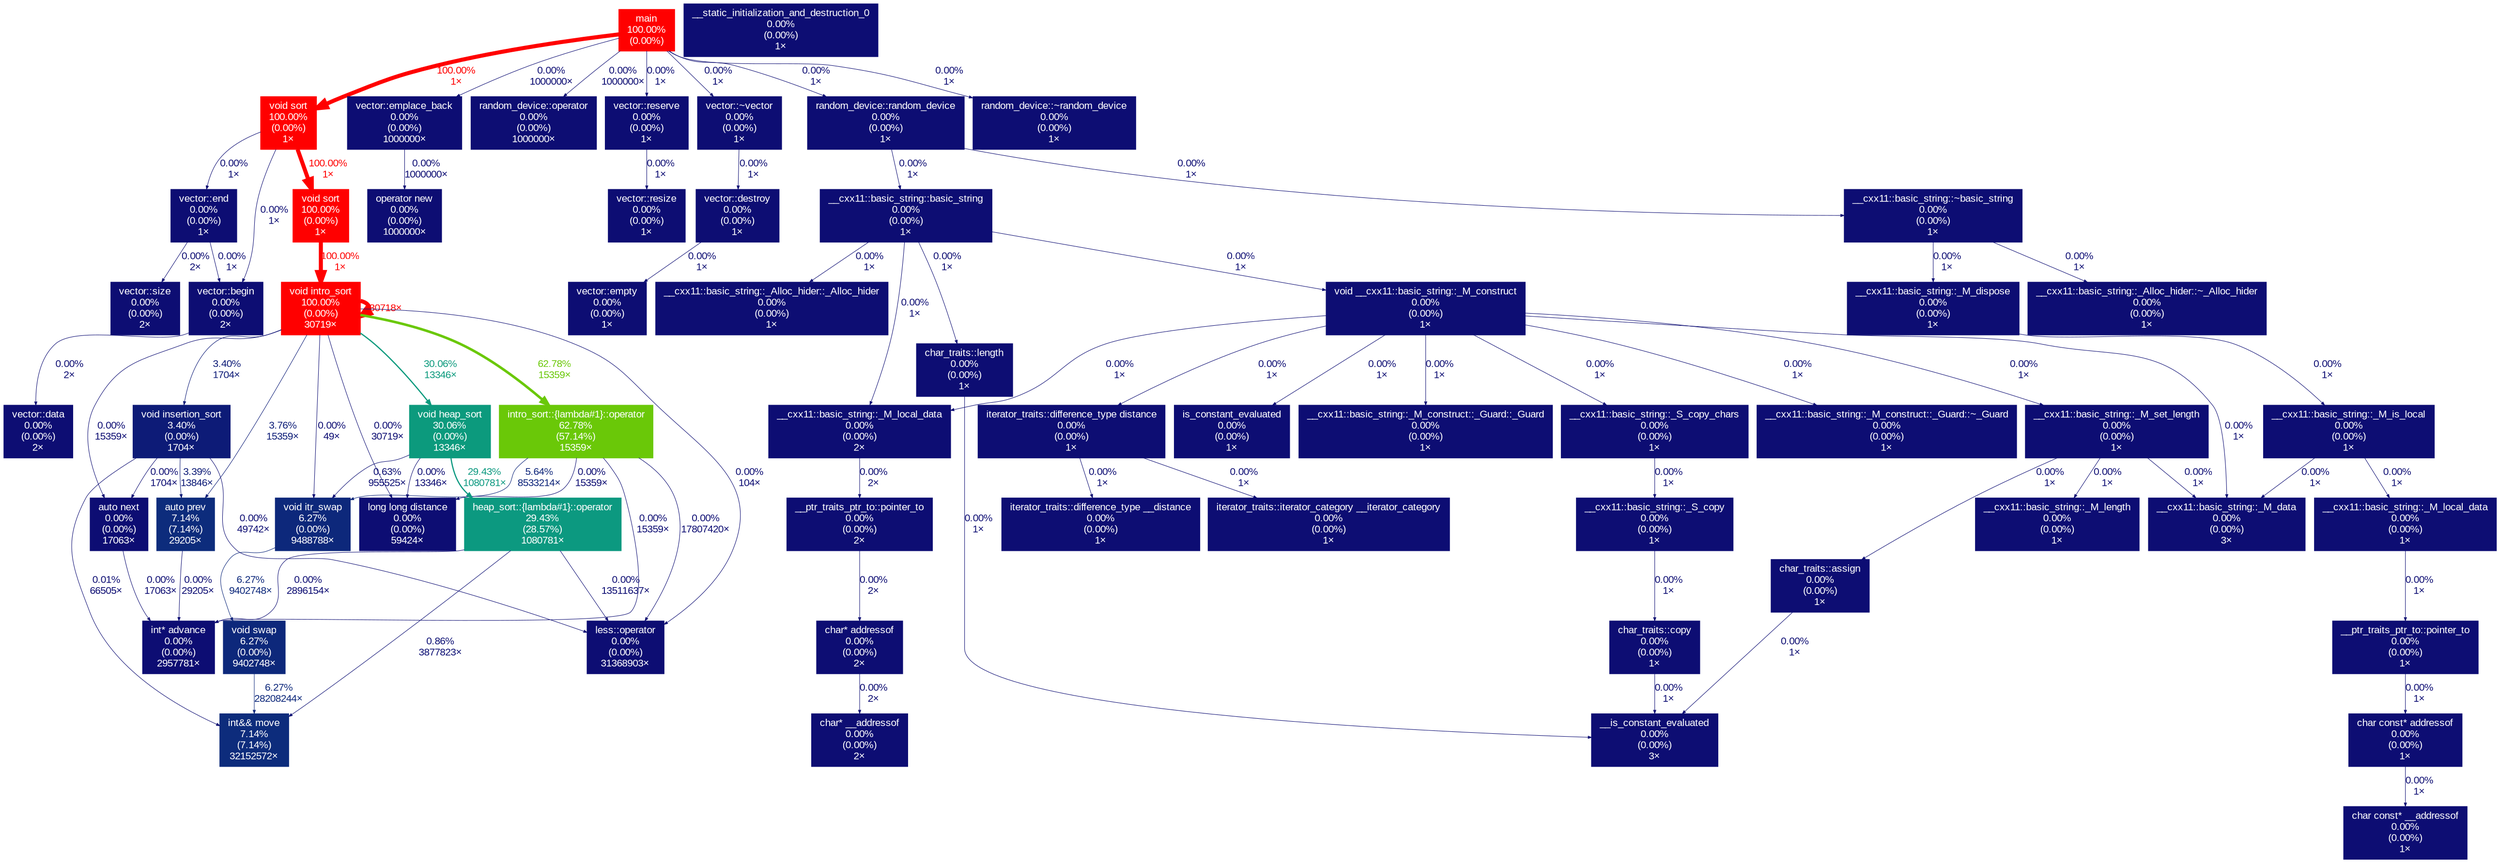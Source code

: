 digraph {
	graph [fontname=Arial, nodesep=0.125, ranksep=0.25];
	node [fontcolor=white, fontname=Arial, height=0, shape=box, style=filled, width=0];
	edge [fontname=Arial];
	1 [color="#ff0000", fontcolor="#ffffff", fontsize="10.00", label="main\n100.00%\n(0.00%)"];
	1 -> 3 [arrowsize="1.00", color="#ff0000", fontcolor="#ff0000", fontsize="10.00", label="100.00%\n1×", labeldistance="4.00", penwidth="4.00"];
	1 -> 21 [arrowsize="0.35", color="#0d0d73", fontcolor="#0d0d73", fontsize="10.00", label="0.00%\n1000000×", labeldistance="0.50", penwidth="0.50"];
	1 -> 22 [arrowsize="0.35", color="#0d0d73", fontcolor="#0d0d73", fontsize="10.00", label="0.00%\n1000000×", labeldistance="0.50", penwidth="0.50"];
	1 -> 38 [arrowsize="0.35", color="#0d0d73", fontcolor="#0d0d73", fontsize="10.00", label="0.00%\n1×", labeldistance="0.50", penwidth="0.50"];
	1 -> 39 [arrowsize="0.35", color="#0d0d73", fontcolor="#0d0d73", fontsize="10.00", label="0.00%\n1×", labeldistance="0.50", penwidth="0.50"];
	1 -> 47 [arrowsize="0.35", color="#0d0d73", fontcolor="#0d0d73", fontsize="10.00", label="0.00%\n1×", labeldistance="0.50", penwidth="0.50"];
	1 -> 48 [arrowsize="0.35", color="#0d0d73", fontcolor="#0d0d73", fontsize="10.00", label="0.00%\n1×", labeldistance="0.50", penwidth="0.50"];
	2 [color="#ff0000", fontcolor="#ffffff", fontsize="10.00", label="void intro_sort\n100.00%\n(0.00%)\n30719×"];
	2 -> 2 [arrowsize="1.00", color="#ff0000", fontcolor="#ff0000", fontsize="10.00", label="30718×", labeldistance="4.00", penwidth="4.00"];
	2 -> 5 [arrowsize="0.79", color="#6ac808", fontcolor="#6ac808", fontsize="10.00", label="62.78%\n15359×", labeldistance="2.51", penwidth="2.51"];
	2 -> 6 [arrowsize="0.55", color="#0c9a7d", fontcolor="#0c9a7d", fontsize="10.00", label="30.06%\n13346×", labeldistance="1.20", penwidth="1.20"];
	2 -> 8 [arrowsize="0.35", color="#0d1d78", fontcolor="#0d1d78", fontsize="10.00", label="3.76%\n15359×", labeldistance="0.50", penwidth="0.50"];
	2 -> 10 [arrowsize="0.35", color="#0d0d73", fontcolor="#0d0d73", fontsize="10.00", label="0.00%\n49×", labeldistance="0.50", penwidth="0.50"];
	2 -> 12 [arrowsize="0.35", color="#0d1b77", fontcolor="#0d1b77", fontsize="10.00", label="3.40%\n1704×", labeldistance="0.50", penwidth="0.50"];
	2 -> 19 [arrowsize="0.35", color="#0d0d73", fontcolor="#0d0d73", fontsize="10.00", label="0.00%\n104×", labeldistance="0.50", penwidth="0.50"];
	2 -> 24 [arrowsize="0.35", color="#0d0d73", fontcolor="#0d0d73", fontsize="10.00", label="0.00%\n30719×", labeldistance="0.50", penwidth="0.50"];
	2 -> 25 [arrowsize="0.35", color="#0d0d73", fontcolor="#0d0d73", fontsize="10.00", label="0.00%\n15359×", labeldistance="0.50", penwidth="0.50"];
	3 [color="#ff0000", fontcolor="#ffffff", fontsize="10.00", label="void sort\n100.00%\n(0.00%)\n1×"];
	3 -> 4 [arrowsize="1.00", color="#ff0000", fontcolor="#ff0000", fontsize="10.00", label="100.00%\n1×", labeldistance="4.00", penwidth="4.00"];
	3 -> 30 [arrowsize="0.35", color="#0d0d73", fontcolor="#0d0d73", fontsize="10.00", label="0.00%\n1×", labeldistance="0.50", penwidth="0.50"];
	3 -> 40 [arrowsize="0.35", color="#0d0d73", fontcolor="#0d0d73", fontsize="10.00", label="0.00%\n1×", labeldistance="0.50", penwidth="0.50"];
	4 [color="#ff0000", fontcolor="#ffffff", fontsize="10.00", label="void sort\n100.00%\n(0.00%)\n1×"];
	4 -> 2 [arrowsize="1.00", color="#ff0000", fontcolor="#ff0000", fontsize="10.00", label="100.00%\n1×", labeldistance="4.00", penwidth="4.00"];
	5 [color="#6ac808", fontcolor="#ffffff", fontsize="10.00", label="intro_sort::{lambda#1}::operator\n62.78%\n(57.14%)\n15359×"];
	5 -> 10 [arrowsize="0.35", color="#0d257a", fontcolor="#0d257a", fontsize="10.00", label="5.64%\n8533214×", labeldistance="0.50", penwidth="0.50"];
	5 -> 19 [arrowsize="0.35", color="#0d0d73", fontcolor="#0d0d73", fontsize="10.00", label="0.00%\n17807420×", labeldistance="0.50", penwidth="0.50"];
	5 -> 20 [arrowsize="0.35", color="#0d0d73", fontcolor="#0d0d73", fontsize="10.00", label="0.00%\n15359×", labeldistance="0.50", penwidth="0.50"];
	5 -> 24 [arrowsize="0.35", color="#0d0d73", fontcolor="#0d0d73", fontsize="10.00", label="0.00%\n15359×", labeldistance="0.50", penwidth="0.50"];
	6 [color="#0c9a7d", fontcolor="#ffffff", fontsize="10.00", label="void heap_sort\n30.06%\n(0.00%)\n13346×"];
	6 -> 7 [arrowsize="0.54", color="#0c9980", fontcolor="#0c9980", fontsize="10.00", label="29.43%\n1080781×", labeldistance="1.18", penwidth="1.18"];
	6 -> 10 [arrowsize="0.35", color="#0d0f74", fontcolor="#0d0f74", fontsize="10.00", label="0.63%\n955525×", labeldistance="0.50", penwidth="0.50"];
	6 -> 24 [arrowsize="0.35", color="#0d0d73", fontcolor="#0d0d73", fontsize="10.00", label="0.00%\n13346×", labeldistance="0.50", penwidth="0.50"];
	7 [color="#0c9980", fontcolor="#ffffff", fontsize="10.00", label="heap_sort::{lambda#1}::operator\n29.43%\n(28.57%)\n1080781×"];
	7 -> 9 [arrowsize="0.35", color="#0d1074", fontcolor="#0d1074", fontsize="10.00", label="0.86%\n3877823×", labeldistance="0.50", penwidth="0.50"];
	7 -> 19 [arrowsize="0.35", color="#0d0d73", fontcolor="#0d0d73", fontsize="10.00", label="0.00%\n13511637×", labeldistance="0.50", penwidth="0.50"];
	7 -> 20 [arrowsize="0.35", color="#0d0d73", fontcolor="#0d0d73", fontsize="10.00", label="0.00%\n2896154×", labeldistance="0.50", penwidth="0.50"];
	8 [color="#0d2c7c", fontcolor="#ffffff", fontsize="10.00", label="auto prev\n7.14%\n(7.14%)\n29205×"];
	8 -> 20 [arrowsize="0.35", color="#0d0d73", fontcolor="#0d0d73", fontsize="10.00", label="0.00%\n29205×", labeldistance="0.50", penwidth="0.50"];
	9 [color="#0d2c7c", fontcolor="#ffffff", fontsize="10.00", label="int&& move\n7.14%\n(7.14%)\n32152572×"];
	10 [color="#0d287b", fontcolor="#ffffff", fontsize="10.00", label="void itr_swap\n6.27%\n(0.00%)\n9488788×"];
	10 -> 11 [arrowsize="0.35", color="#0d287b", fontcolor="#0d287b", fontsize="10.00", label="6.27%\n9402748×", labeldistance="0.50", penwidth="0.50"];
	11 [color="#0d287b", fontcolor="#ffffff", fontsize="10.00", label="void swap\n6.27%\n(0.00%)\n9402748×"];
	11 -> 9 [arrowsize="0.35", color="#0d287b", fontcolor="#0d287b", fontsize="10.00", label="6.27%\n28208244×", labeldistance="0.50", penwidth="0.50"];
	12 [color="#0d1b77", fontcolor="#ffffff", fontsize="10.00", label="void insertion_sort\n3.40%\n(0.00%)\n1704×"];
	12 -> 8 [arrowsize="0.35", color="#0d1b77", fontcolor="#0d1b77", fontsize="10.00", label="3.39%\n13846×", labeldistance="0.50", penwidth="0.50"];
	12 -> 9 [arrowsize="0.35", color="#0d0d73", fontcolor="#0d0d73", fontsize="10.00", label="0.01%\n66505×", labeldistance="0.50", penwidth="0.50"];
	12 -> 19 [arrowsize="0.35", color="#0d0d73", fontcolor="#0d0d73", fontsize="10.00", label="0.00%\n49742×", labeldistance="0.50", penwidth="0.50"];
	12 -> 25 [arrowsize="0.35", color="#0d0d73", fontcolor="#0d0d73", fontsize="10.00", label="0.00%\n1704×", labeldistance="0.50", penwidth="0.50"];
	19 [color="#0d0d73", fontcolor="#ffffff", fontsize="10.00", label="less::operator\n0.00%\n(0.00%)\n31368903×"];
	20 [color="#0d0d73", fontcolor="#ffffff", fontsize="10.00", label="int* advance\n0.00%\n(0.00%)\n2957781×"];
	21 [color="#0d0d73", fontcolor="#ffffff", fontsize="10.00", label="vector::emplace_back\n0.00%\n(0.00%)\n1000000×"];
	21 -> 23 [arrowsize="0.35", color="#0d0d73", fontcolor="#0d0d73", fontsize="10.00", label="0.00%\n1000000×", labeldistance="0.50", penwidth="0.50"];
	22 [color="#0d0d73", fontcolor="#ffffff", fontsize="10.00", label="random_device::operator\n0.00%\n(0.00%)\n1000000×"];
	23 [color="#0d0d73", fontcolor="#ffffff", fontsize="10.00", label="operator new\n0.00%\n(0.00%)\n1000000×"];
	24 [color="#0d0d73", fontcolor="#ffffff", fontsize="10.00", label="long long distance\n0.00%\n(0.00%)\n59424×"];
	25 [color="#0d0d73", fontcolor="#ffffff", fontsize="10.00", label="auto next\n0.00%\n(0.00%)\n17063×"];
	25 -> 20 [arrowsize="0.35", color="#0d0d73", fontcolor="#0d0d73", fontsize="10.00", label="0.00%\n17063×", labeldistance="0.50", penwidth="0.50"];
	26 [color="#0d0d73", fontcolor="#ffffff", fontsize="10.00", label="__cxx11::basic_string::_M_data\n0.00%\n(0.00%)\n3×"];
	27 [color="#0d0d73", fontcolor="#ffffff", fontsize="10.00", label="__is_constant_evaluated\n0.00%\n(0.00%)\n3×"];
	28 [color="#0d0d73", fontcolor="#ffffff", fontsize="10.00", label="vector::data\n0.00%\n(0.00%)\n2×"];
	29 [color="#0d0d73", fontcolor="#ffffff", fontsize="10.00", label="vector::size\n0.00%\n(0.00%)\n2×"];
	30 [color="#0d0d73", fontcolor="#ffffff", fontsize="10.00", label="vector::begin\n0.00%\n(0.00%)\n2×"];
	30 -> 28 [arrowsize="0.35", color="#0d0d73", fontcolor="#0d0d73", fontsize="10.00", label="0.00%\n2×", labeldistance="0.50", penwidth="0.50"];
	31 [color="#0d0d73", fontcolor="#ffffff", fontsize="10.00", label="__ptr_traits_ptr_to::pointer_to\n0.00%\n(0.00%)\n2×"];
	31 -> 34 [arrowsize="0.35", color="#0d0d73", fontcolor="#0d0d73", fontsize="10.00", label="0.00%\n2×", labeldistance="0.50", penwidth="0.50"];
	32 [color="#0d0d73", fontcolor="#ffffff", fontsize="10.00", label="__cxx11::basic_string::_M_local_data\n0.00%\n(0.00%)\n2×"];
	32 -> 31 [arrowsize="0.35", color="#0d0d73", fontcolor="#0d0d73", fontsize="10.00", label="0.00%\n2×", labeldistance="0.50", penwidth="0.50"];
	33 [color="#0d0d73", fontcolor="#ffffff", fontsize="10.00", label="char* __addressof\n0.00%\n(0.00%)\n2×"];
	34 [color="#0d0d73", fontcolor="#ffffff", fontsize="10.00", label="char* addressof\n0.00%\n(0.00%)\n2×"];
	34 -> 33 [arrowsize="0.35", color="#0d0d73", fontcolor="#0d0d73", fontsize="10.00", label="0.00%\n2×", labeldistance="0.50", penwidth="0.50"];
	35 [color="#0d0d73", fontcolor="#ffffff", fontsize="10.00", label="__static_initialization_and_destruction_0\n0.00%\n(0.00%)\n1×"];
	36 [color="#0d0d73", fontcolor="#ffffff", fontsize="10.00", label="vector::resize\n0.00%\n(0.00%)\n1×"];
	37 [color="#0d0d73", fontcolor="#ffffff", fontsize="10.00", label="vector::destroy\n0.00%\n(0.00%)\n1×"];
	37 -> 41 [arrowsize="0.35", color="#0d0d73", fontcolor="#0d0d73", fontsize="10.00", label="0.00%\n1×", labeldistance="0.50", penwidth="0.50"];
	38 [color="#0d0d73", fontcolor="#ffffff", fontsize="10.00", label="vector::reserve\n0.00%\n(0.00%)\n1×"];
	38 -> 36 [arrowsize="0.35", color="#0d0d73", fontcolor="#0d0d73", fontsize="10.00", label="0.00%\n1×", labeldistance="0.50", penwidth="0.50"];
	39 [color="#0d0d73", fontcolor="#ffffff", fontsize="10.00", label="vector::~vector\n0.00%\n(0.00%)\n1×"];
	39 -> 37 [arrowsize="0.35", color="#0d0d73", fontcolor="#0d0d73", fontsize="10.00", label="0.00%\n1×", labeldistance="0.50", penwidth="0.50"];
	40 [color="#0d0d73", fontcolor="#ffffff", fontsize="10.00", label="vector::end\n0.00%\n(0.00%)\n1×"];
	40 -> 29 [arrowsize="0.35", color="#0d0d73", fontcolor="#0d0d73", fontsize="10.00", label="0.00%\n2×", labeldistance="0.50", penwidth="0.50"];
	40 -> 30 [arrowsize="0.35", color="#0d0d73", fontcolor="#0d0d73", fontsize="10.00", label="0.00%\n1×", labeldistance="0.50", penwidth="0.50"];
	41 [color="#0d0d73", fontcolor="#ffffff", fontsize="10.00", label="vector::empty\n0.00%\n(0.00%)\n1×"];
	42 [color="#0d0d73", fontcolor="#ffffff", fontsize="10.00", label="__cxx11::basic_string::_M_is_local\n0.00%\n(0.00%)\n1×"];
	42 -> 26 [arrowsize="0.35", color="#0d0d73", fontcolor="#0d0d73", fontsize="10.00", label="0.00%\n1×", labeldistance="0.50", penwidth="0.50"];
	42 -> 43 [arrowsize="0.35", color="#0d0d73", fontcolor="#0d0d73", fontsize="10.00", label="0.00%\n1×", labeldistance="0.50", penwidth="0.50"];
	43 [color="#0d0d73", fontcolor="#ffffff", fontsize="10.00", label="__cxx11::basic_string::_M_local_data\n0.00%\n(0.00%)\n1×"];
	43 -> 49 [arrowsize="0.35", color="#0d0d73", fontcolor="#0d0d73", fontsize="10.00", label="0.00%\n1×", labeldistance="0.50", penwidth="0.50"];
	44 [color="#0d0d73", fontcolor="#ffffff", fontsize="10.00", label="char_traits::copy\n0.00%\n(0.00%)\n1×"];
	44 -> 27 [arrowsize="0.35", color="#0d0d73", fontcolor="#0d0d73", fontsize="10.00", label="0.00%\n1×", labeldistance="0.50", penwidth="0.50"];
	45 [color="#0d0d73", fontcolor="#ffffff", fontsize="10.00", label="char_traits::assign\n0.00%\n(0.00%)\n1×"];
	45 -> 27 [arrowsize="0.35", color="#0d0d73", fontcolor="#0d0d73", fontsize="10.00", label="0.00%\n1×", labeldistance="0.50", penwidth="0.50"];
	46 [color="#0d0d73", fontcolor="#ffffff", fontsize="10.00", label="char_traits::length\n0.00%\n(0.00%)\n1×"];
	46 -> 27 [arrowsize="0.35", color="#0d0d73", fontcolor="#0d0d73", fontsize="10.00", label="0.00%\n1×", labeldistance="0.50", penwidth="0.50"];
	47 [color="#0d0d73", fontcolor="#ffffff", fontsize="10.00", label="random_device::random_device\n0.00%\n(0.00%)\n1×"];
	47 -> 58 [arrowsize="0.35", color="#0d0d73", fontcolor="#0d0d73", fontsize="10.00", label="0.00%\n1×", labeldistance="0.50", penwidth="0.50"];
	47 -> 59 [arrowsize="0.35", color="#0d0d73", fontcolor="#0d0d73", fontsize="10.00", label="0.00%\n1×", labeldistance="0.50", penwidth="0.50"];
	48 [color="#0d0d73", fontcolor="#ffffff", fontsize="10.00", label="random_device::~random_device\n0.00%\n(0.00%)\n1×"];
	49 [color="#0d0d73", fontcolor="#ffffff", fontsize="10.00", label="__ptr_traits_ptr_to::pointer_to\n0.00%\n(0.00%)\n1×"];
	49 -> 65 [arrowsize="0.35", color="#0d0d73", fontcolor="#0d0d73", fontsize="10.00", label="0.00%\n1×", labeldistance="0.50", penwidth="0.50"];
	50 [color="#0d0d73", fontcolor="#ffffff", fontsize="10.00", label="__cxx11::basic_string::_M_dispose\n0.00%\n(0.00%)\n1×"];
	50 -> 42 [arrowsize="0.35", color="#0d0d73", fontcolor="#0d0d73", fontsize="10.00", label="0.00%\n1×", labeldistance="0.50", penwidth="0.50"];
	51 [color="#0d0d73", fontcolor="#ffffff", fontsize="10.00", label="__cxx11::basic_string::_Alloc_hider::_Alloc_hider\n0.00%\n(0.00%)\n1×"];
	52 [color="#0d0d73", fontcolor="#ffffff", fontsize="10.00", label="__cxx11::basic_string::_Alloc_hider::~_Alloc_hider\n0.00%\n(0.00%)\n1×"];
	53 [color="#0d0d73", fontcolor="#ffffff", fontsize="10.00", label="void __cxx11::basic_string::_M_construct\n0.00%\n(0.00%)\n1×"];
	53 -> 26 [arrowsize="0.35", color="#0d0d73", fontcolor="#0d0d73", fontsize="10.00", label="0.00%\n1×", labeldistance="0.50", penwidth="0.50"];
	53 -> 32 [arrowsize="0.35", color="#0d0d73", fontcolor="#0d0d73", fontsize="10.00", label="0.00%\n1×", labeldistance="0.50", penwidth="0.50"];
	53 -> 54 [arrowsize="0.35", color="#0d0d73", fontcolor="#0d0d73", fontsize="10.00", label="0.00%\n1×", labeldistance="0.50", penwidth="0.50"];
	53 -> 55 [arrowsize="0.35", color="#0d0d73", fontcolor="#0d0d73", fontsize="10.00", label="0.00%\n1×", labeldistance="0.50", penwidth="0.50"];
	53 -> 63 [arrowsize="0.35", color="#0d0d73", fontcolor="#0d0d73", fontsize="10.00", label="0.00%\n1×", labeldistance="0.50", penwidth="0.50"];
	53 -> 64 [arrowsize="0.35", color="#0d0d73", fontcolor="#0d0d73", fontsize="10.00", label="0.00%\n1×", labeldistance="0.50", penwidth="0.50"];
	53 -> 66 [arrowsize="0.35", color="#0d0d73", fontcolor="#0d0d73", fontsize="10.00", label="0.00%\n1×", labeldistance="0.50", penwidth="0.50"];
	53 -> 67 [arrowsize="0.35", color="#0d0d73", fontcolor="#0d0d73", fontsize="10.00", label="0.00%\n1×", labeldistance="0.50", penwidth="0.50"];
	54 [color="#0d0d73", fontcolor="#ffffff", fontsize="10.00", label="__cxx11::basic_string::_M_set_length\n0.00%\n(0.00%)\n1×"];
	54 -> 26 [arrowsize="0.35", color="#0d0d73", fontcolor="#0d0d73", fontsize="10.00", label="0.00%\n1×", labeldistance="0.50", penwidth="0.50"];
	54 -> 45 [arrowsize="0.35", color="#0d0d73", fontcolor="#0d0d73", fontsize="10.00", label="0.00%\n1×", labeldistance="0.50", penwidth="0.50"];
	54 -> 57 [arrowsize="0.35", color="#0d0d73", fontcolor="#0d0d73", fontsize="10.00", label="0.00%\n1×", labeldistance="0.50", penwidth="0.50"];
	55 [color="#0d0d73", fontcolor="#ffffff", fontsize="10.00", label="__cxx11::basic_string::_S_copy_chars\n0.00%\n(0.00%)\n1×"];
	55 -> 56 [arrowsize="0.35", color="#0d0d73", fontcolor="#0d0d73", fontsize="10.00", label="0.00%\n1×", labeldistance="0.50", penwidth="0.50"];
	56 [color="#0d0d73", fontcolor="#ffffff", fontsize="10.00", label="__cxx11::basic_string::_S_copy\n0.00%\n(0.00%)\n1×"];
	56 -> 44 [arrowsize="0.35", color="#0d0d73", fontcolor="#0d0d73", fontsize="10.00", label="0.00%\n1×", labeldistance="0.50", penwidth="0.50"];
	57 [color="#0d0d73", fontcolor="#ffffff", fontsize="10.00", label="__cxx11::basic_string::_M_length\n0.00%\n(0.00%)\n1×"];
	58 [color="#0d0d73", fontcolor="#ffffff", fontsize="10.00", label="__cxx11::basic_string::basic_string\n0.00%\n(0.00%)\n1×"];
	58 -> 32 [arrowsize="0.35", color="#0d0d73", fontcolor="#0d0d73", fontsize="10.00", label="0.00%\n1×", labeldistance="0.50", penwidth="0.50"];
	58 -> 46 [arrowsize="0.35", color="#0d0d73", fontcolor="#0d0d73", fontsize="10.00", label="0.00%\n1×", labeldistance="0.50", penwidth="0.50"];
	58 -> 51 [arrowsize="0.35", color="#0d0d73", fontcolor="#0d0d73", fontsize="10.00", label="0.00%\n1×", labeldistance="0.50", penwidth="0.50"];
	58 -> 53 [arrowsize="0.35", color="#0d0d73", fontcolor="#0d0d73", fontsize="10.00", label="0.00%\n1×", labeldistance="0.50", penwidth="0.50"];
	59 [color="#0d0d73", fontcolor="#ffffff", fontsize="10.00", label="__cxx11::basic_string::~basic_string\n0.00%\n(0.00%)\n1×"];
	59 -> 50 [arrowsize="0.35", color="#0d0d73", fontcolor="#0d0d73", fontsize="10.00", label="0.00%\n1×", labeldistance="0.50", penwidth="0.50"];
	59 -> 52 [arrowsize="0.35", color="#0d0d73", fontcolor="#0d0d73", fontsize="10.00", label="0.00%\n1×", labeldistance="0.50", penwidth="0.50"];
	60 [color="#0d0d73", fontcolor="#ffffff", fontsize="10.00", label="iterator_traits::difference_type __distance\n0.00%\n(0.00%)\n1×"];
	61 [color="#0d0d73", fontcolor="#ffffff", fontsize="10.00", label="char const* __addressof\n0.00%\n(0.00%)\n1×"];
	62 [color="#0d0d73", fontcolor="#ffffff", fontsize="10.00", label="iterator_traits::iterator_category __iterator_category\n0.00%\n(0.00%)\n1×"];
	63 [color="#0d0d73", fontcolor="#ffffff", fontsize="10.00", label="is_constant_evaluated\n0.00%\n(0.00%)\n1×"];
	64 [color="#0d0d73", fontcolor="#ffffff", fontsize="10.00", label="iterator_traits::difference_type distance\n0.00%\n(0.00%)\n1×"];
	64 -> 60 [arrowsize="0.35", color="#0d0d73", fontcolor="#0d0d73", fontsize="10.00", label="0.00%\n1×", labeldistance="0.50", penwidth="0.50"];
	64 -> 62 [arrowsize="0.35", color="#0d0d73", fontcolor="#0d0d73", fontsize="10.00", label="0.00%\n1×", labeldistance="0.50", penwidth="0.50"];
	65 [color="#0d0d73", fontcolor="#ffffff", fontsize="10.00", label="char const* addressof\n0.00%\n(0.00%)\n1×"];
	65 -> 61 [arrowsize="0.35", color="#0d0d73", fontcolor="#0d0d73", fontsize="10.00", label="0.00%\n1×", labeldistance="0.50", penwidth="0.50"];
	66 [color="#0d0d73", fontcolor="#ffffff", fontsize="10.00", label="__cxx11::basic_string::_M_construct::_Guard::_Guard\n0.00%\n(0.00%)\n1×"];
	67 [color="#0d0d73", fontcolor="#ffffff", fontsize="10.00", label="__cxx11::basic_string::_M_construct::_Guard::~_Guard\n0.00%\n(0.00%)\n1×"];
}
